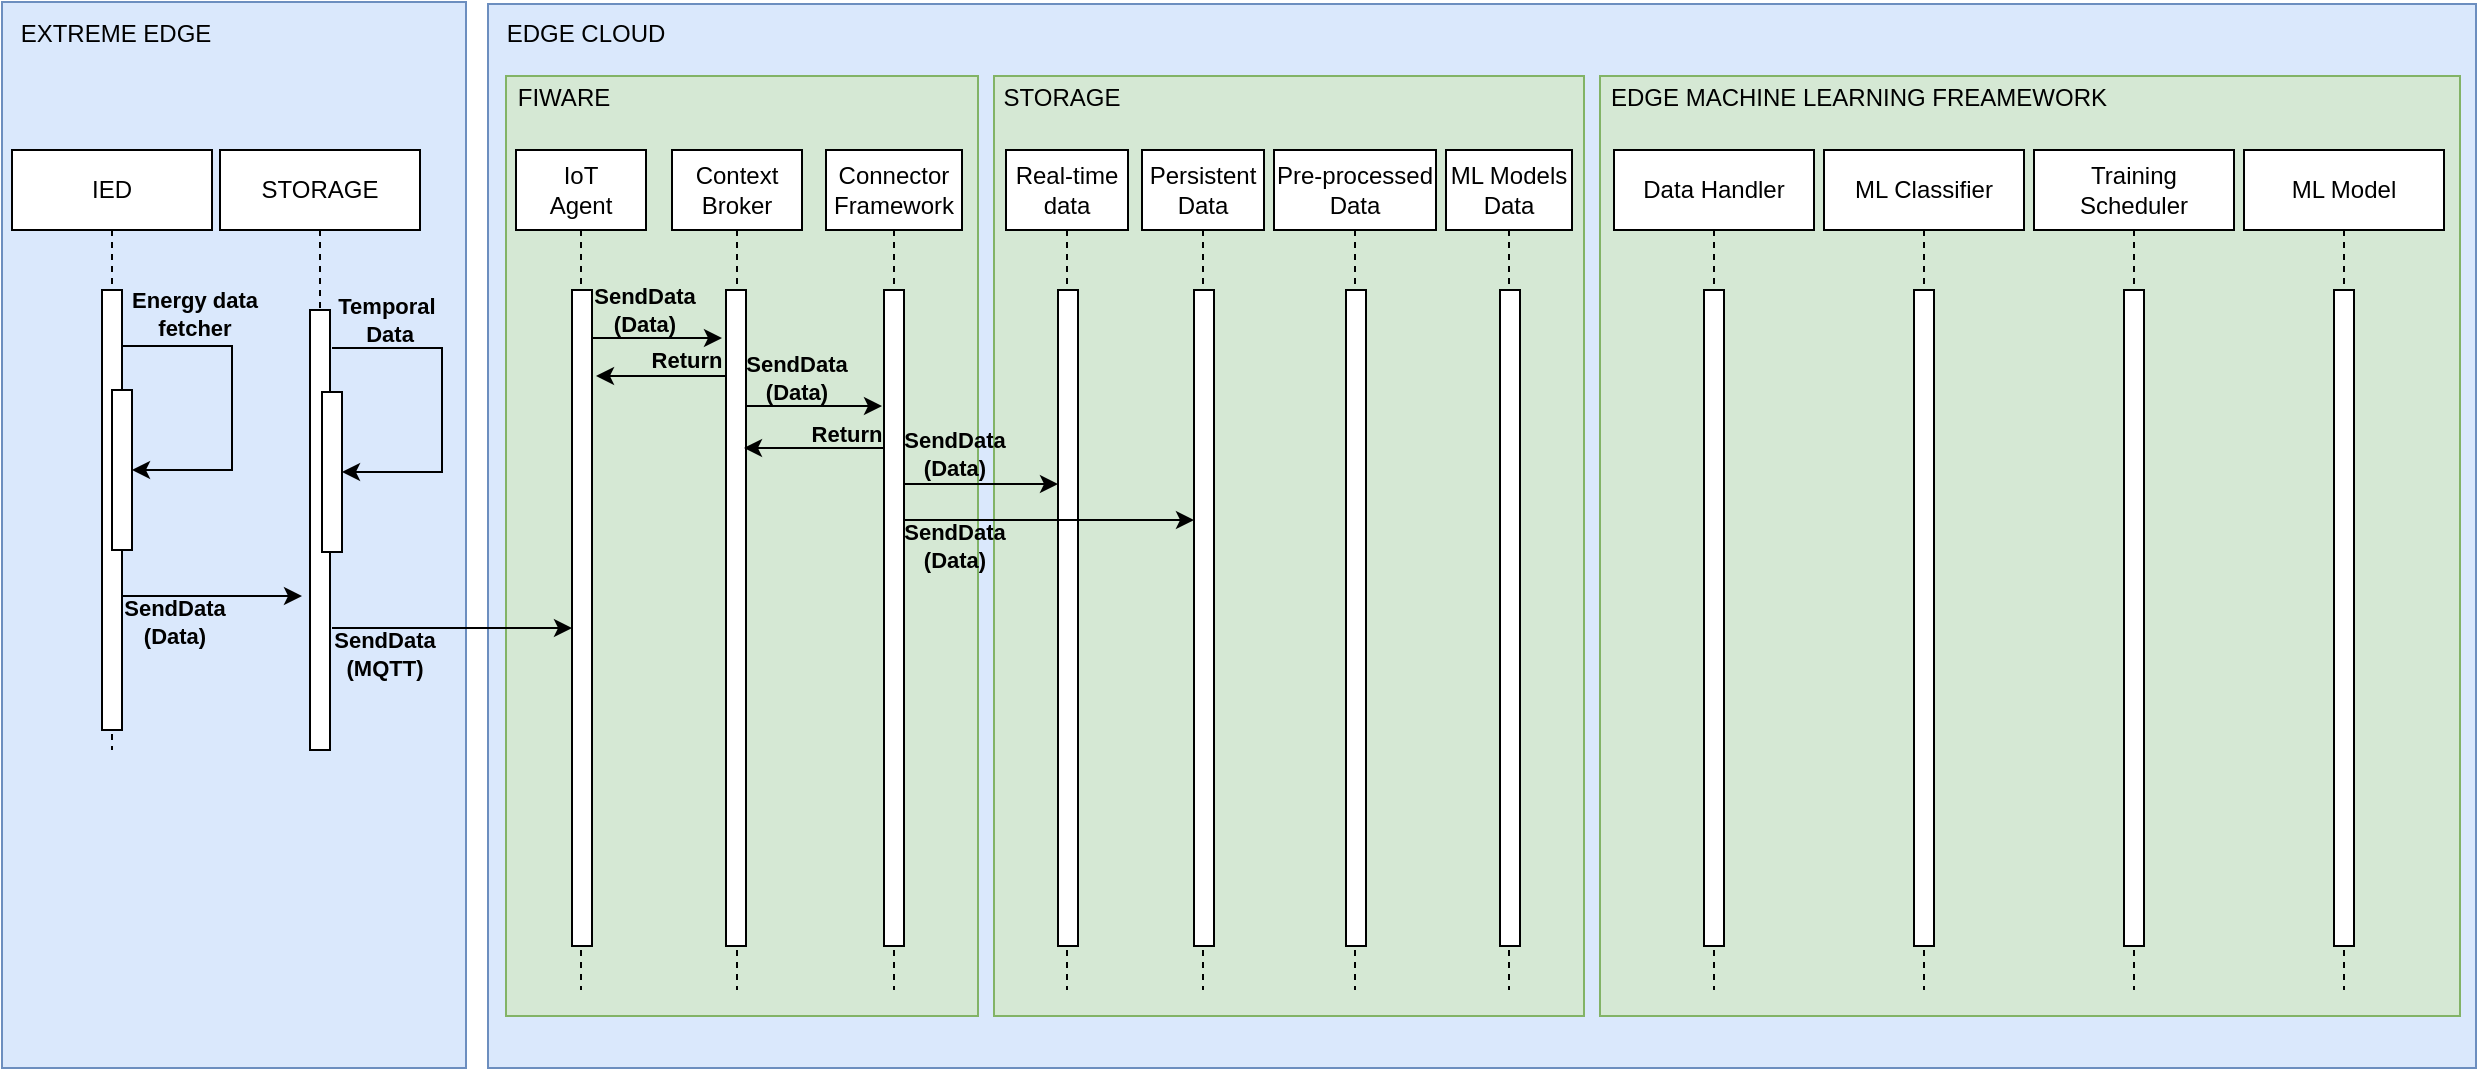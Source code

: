 <mxfile version="22.0.4" type="github">
  <diagram name="Page-1" id="2YBvvXClWsGukQMizWep">
    <mxGraphModel dx="1434" dy="782" grid="0" gridSize="10" guides="1" tooltips="1" connect="1" arrows="1" fold="1" page="1" pageScale="1" pageWidth="850" pageHeight="1100" math="0" shadow="0">
      <root>
        <mxCell id="0" />
        <mxCell id="1" parent="0" />
        <mxCell id="wYqC01yqO8IkILVtn08k-20" value="" style="rounded=0;whiteSpace=wrap;html=1;fillColor=#dae8fc;strokeColor=#6c8ebf;" parent="1" vertex="1">
          <mxGeometry x="16" y="30" width="232" height="533" as="geometry" />
        </mxCell>
        <mxCell id="aM9ryv3xv72pqoxQDRHE-1" value="IED" style="shape=umlLifeline;perimeter=lifelinePerimeter;whiteSpace=wrap;html=1;container=0;dropTarget=0;collapsible=0;recursiveResize=0;outlineConnect=0;portConstraint=eastwest;newEdgeStyle={&quot;edgeStyle&quot;:&quot;elbowEdgeStyle&quot;,&quot;elbow&quot;:&quot;vertical&quot;,&quot;curved&quot;:0,&quot;rounded&quot;:0};" parent="1" vertex="1">
          <mxGeometry x="21" y="104" width="100" height="300" as="geometry" />
        </mxCell>
        <mxCell id="aM9ryv3xv72pqoxQDRHE-2" value="" style="html=1;points=[];perimeter=orthogonalPerimeter;outlineConnect=0;targetShapes=umlLifeline;portConstraint=eastwest;newEdgeStyle={&quot;edgeStyle&quot;:&quot;elbowEdgeStyle&quot;,&quot;elbow&quot;:&quot;vertical&quot;,&quot;curved&quot;:0,&quot;rounded&quot;:0};" parent="aM9ryv3xv72pqoxQDRHE-1" vertex="1">
          <mxGeometry x="45" y="70" width="10" height="220" as="geometry" />
        </mxCell>
        <mxCell id="aM9ryv3xv72pqoxQDRHE-4" value="" style="html=1;points=[];perimeter=orthogonalPerimeter;outlineConnect=0;targetShapes=umlLifeline;portConstraint=eastwest;newEdgeStyle={&quot;edgeStyle&quot;:&quot;elbowEdgeStyle&quot;,&quot;elbow&quot;:&quot;vertical&quot;,&quot;curved&quot;:0,&quot;rounded&quot;:0};" parent="aM9ryv3xv72pqoxQDRHE-1" vertex="1">
          <mxGeometry x="50" y="120" width="10" height="80" as="geometry" />
        </mxCell>
        <mxCell id="wYqC01yqO8IkILVtn08k-11" value="" style="endArrow=classic;html=1;rounded=0;" parent="aM9ryv3xv72pqoxQDRHE-1" source="aM9ryv3xv72pqoxQDRHE-2" target="aM9ryv3xv72pqoxQDRHE-4" edge="1">
          <mxGeometry width="50" height="50" relative="1" as="geometry">
            <mxPoint x="345" y="226" as="sourcePoint" />
            <mxPoint x="395" y="176" as="targetPoint" />
            <Array as="points">
              <mxPoint x="110" y="98" />
              <mxPoint x="110" y="160" />
            </Array>
          </mxGeometry>
        </mxCell>
        <mxCell id="wYqC01yqO8IkILVtn08k-12" value="Energy data&lt;br&gt;fetcher" style="edgeLabel;html=1;align=center;verticalAlign=middle;resizable=0;points=[];fontStyle=1;labelBackgroundColor=none;" parent="wYqC01yqO8IkILVtn08k-11" vertex="1" connectable="0">
          <mxGeometry x="-0.497" y="1" relative="1" as="geometry">
            <mxPoint x="-6" y="-15" as="offset" />
          </mxGeometry>
        </mxCell>
        <mxCell id="aM9ryv3xv72pqoxQDRHE-5" value="STORAGE" style="shape=umlLifeline;perimeter=lifelinePerimeter;whiteSpace=wrap;html=1;container=0;dropTarget=0;collapsible=0;recursiveResize=0;outlineConnect=0;portConstraint=eastwest;newEdgeStyle={&quot;edgeStyle&quot;:&quot;elbowEdgeStyle&quot;,&quot;elbow&quot;:&quot;vertical&quot;,&quot;curved&quot;:0,&quot;rounded&quot;:0};" parent="1" vertex="1">
          <mxGeometry x="125" y="104" width="100" height="300" as="geometry" />
        </mxCell>
        <mxCell id="aM9ryv3xv72pqoxQDRHE-6" value="" style="html=1;points=[];perimeter=orthogonalPerimeter;outlineConnect=0;targetShapes=umlLifeline;portConstraint=eastwest;newEdgeStyle={&quot;edgeStyle&quot;:&quot;elbowEdgeStyle&quot;,&quot;elbow&quot;:&quot;vertical&quot;,&quot;curved&quot;:0,&quot;rounded&quot;:0};" parent="aM9ryv3xv72pqoxQDRHE-5" vertex="1">
          <mxGeometry x="45" y="80" width="10" height="220" as="geometry" />
        </mxCell>
        <mxCell id="wYqC01yqO8IkILVtn08k-6" value="EXTREME EDGE" style="text;html=1;strokeColor=none;fillColor=none;align=center;verticalAlign=middle;whiteSpace=wrap;rounded=0;" parent="1" vertex="1">
          <mxGeometry x="16" y="31" width="114" height="30" as="geometry" />
        </mxCell>
        <mxCell id="wYqC01yqO8IkILVtn08k-14" value="" style="endArrow=classic;html=1;rounded=0;" parent="1" edge="1">
          <mxGeometry width="50" height="50" relative="1" as="geometry">
            <mxPoint x="76" y="327" as="sourcePoint" />
            <mxPoint x="166" y="327" as="targetPoint" />
          </mxGeometry>
        </mxCell>
        <mxCell id="wYqC01yqO8IkILVtn08k-15" value="SendData&lt;br&gt;(Data)" style="edgeLabel;html=1;align=center;verticalAlign=middle;resizable=0;points=[];labelBackgroundColor=none;fontStyle=1" parent="wYqC01yqO8IkILVtn08k-14" vertex="1" connectable="0">
          <mxGeometry x="0.224" y="1" relative="1" as="geometry">
            <mxPoint x="-29" y="14" as="offset" />
          </mxGeometry>
        </mxCell>
        <mxCell id="wYqC01yqO8IkILVtn08k-16" value="" style="html=1;points=[];perimeter=orthogonalPerimeter;outlineConnect=0;targetShapes=umlLifeline;portConstraint=eastwest;newEdgeStyle={&quot;edgeStyle&quot;:&quot;elbowEdgeStyle&quot;,&quot;elbow&quot;:&quot;vertical&quot;,&quot;curved&quot;:0,&quot;rounded&quot;:0};" parent="1" vertex="1">
          <mxGeometry x="176" y="225" width="10" height="80" as="geometry" />
        </mxCell>
        <mxCell id="wYqC01yqO8IkILVtn08k-17" value="" style="endArrow=classic;html=1;rounded=0;" parent="1" target="wYqC01yqO8IkILVtn08k-16" edge="1">
          <mxGeometry width="50" height="50" relative="1" as="geometry">
            <mxPoint x="181" y="203" as="sourcePoint" />
            <mxPoint x="521" y="281" as="targetPoint" />
            <Array as="points">
              <mxPoint x="236" y="203" />
              <mxPoint x="236" y="265" />
            </Array>
          </mxGeometry>
        </mxCell>
        <mxCell id="wYqC01yqO8IkILVtn08k-18" value="Temporal&lt;br&gt;&amp;nbsp;Data" style="edgeLabel;html=1;align=center;verticalAlign=middle;resizable=0;points=[];labelBackgroundColor=none;fontStyle=1" parent="wYqC01yqO8IkILVtn08k-17" vertex="1" connectable="0">
          <mxGeometry x="-0.497" y="1" relative="1" as="geometry">
            <mxPoint x="-15" y="-13" as="offset" />
          </mxGeometry>
        </mxCell>
        <mxCell id="wYqC01yqO8IkILVtn08k-21" value="" style="rounded=0;whiteSpace=wrap;html=1;fillColor=#dae8fc;strokeColor=#6c8ebf;" parent="1" vertex="1">
          <mxGeometry x="259" y="31" width="994" height="532" as="geometry" />
        </mxCell>
        <mxCell id="wYqC01yqO8IkILVtn08k-22" value="EDGE CLOUD" style="text;html=1;strokeColor=none;fillColor=none;align=center;verticalAlign=middle;whiteSpace=wrap;rounded=0;" parent="1" vertex="1">
          <mxGeometry x="251" y="31" width="114" height="30" as="geometry" />
        </mxCell>
        <mxCell id="wYqC01yqO8IkILVtn08k-23" value="" style="rounded=0;whiteSpace=wrap;html=1;fillColor=#d5e8d4;strokeColor=#82b366;" parent="1" vertex="1">
          <mxGeometry x="268" y="67" width="236" height="470" as="geometry" />
        </mxCell>
        <mxCell id="wYqC01yqO8IkILVtn08k-24" value="FIWARE" style="text;html=1;strokeColor=none;fillColor=none;align=center;verticalAlign=middle;whiteSpace=wrap;rounded=0;" parent="1" vertex="1">
          <mxGeometry x="240" y="63" width="114" height="30" as="geometry" />
        </mxCell>
        <mxCell id="wYqC01yqO8IkILVtn08k-38" value="IoT &lt;br&gt;Agent" style="shape=umlLifeline;perimeter=lifelinePerimeter;whiteSpace=wrap;html=1;container=0;dropTarget=0;collapsible=0;recursiveResize=0;outlineConnect=0;portConstraint=eastwest;newEdgeStyle={&quot;edgeStyle&quot;:&quot;elbowEdgeStyle&quot;,&quot;elbow&quot;:&quot;vertical&quot;,&quot;curved&quot;:0,&quot;rounded&quot;:0};" parent="1" vertex="1">
          <mxGeometry x="273" y="104" width="65" height="420" as="geometry" />
        </mxCell>
        <mxCell id="wYqC01yqO8IkILVtn08k-39" value="" style="html=1;points=[];perimeter=orthogonalPerimeter;outlineConnect=0;targetShapes=umlLifeline;portConstraint=eastwest;newEdgeStyle={&quot;edgeStyle&quot;:&quot;elbowEdgeStyle&quot;,&quot;elbow&quot;:&quot;vertical&quot;,&quot;curved&quot;:0,&quot;rounded&quot;:0};" parent="wYqC01yqO8IkILVtn08k-38" vertex="1">
          <mxGeometry x="28" y="70" width="10" height="328" as="geometry" />
        </mxCell>
        <mxCell id="wYqC01yqO8IkILVtn08k-43" value="Context&lt;br&gt;Broker" style="shape=umlLifeline;perimeter=lifelinePerimeter;whiteSpace=wrap;html=1;container=0;dropTarget=0;collapsible=0;recursiveResize=0;outlineConnect=0;portConstraint=eastwest;newEdgeStyle={&quot;edgeStyle&quot;:&quot;elbowEdgeStyle&quot;,&quot;elbow&quot;:&quot;vertical&quot;,&quot;curved&quot;:0,&quot;rounded&quot;:0};" parent="1" vertex="1">
          <mxGeometry x="351" y="104" width="65" height="420" as="geometry" />
        </mxCell>
        <mxCell id="wYqC01yqO8IkILVtn08k-44" value="" style="html=1;points=[];perimeter=orthogonalPerimeter;outlineConnect=0;targetShapes=umlLifeline;portConstraint=eastwest;newEdgeStyle={&quot;edgeStyle&quot;:&quot;elbowEdgeStyle&quot;,&quot;elbow&quot;:&quot;vertical&quot;,&quot;curved&quot;:0,&quot;rounded&quot;:0};" parent="wYqC01yqO8IkILVtn08k-43" vertex="1">
          <mxGeometry x="27" y="70" width="10" height="328" as="geometry" />
        </mxCell>
        <mxCell id="wYqC01yqO8IkILVtn08k-45" value="Connector&lt;br&gt;Framework" style="shape=umlLifeline;perimeter=lifelinePerimeter;whiteSpace=wrap;html=1;container=0;dropTarget=0;collapsible=0;recursiveResize=0;outlineConnect=0;portConstraint=eastwest;newEdgeStyle={&quot;edgeStyle&quot;:&quot;elbowEdgeStyle&quot;,&quot;elbow&quot;:&quot;vertical&quot;,&quot;curved&quot;:0,&quot;rounded&quot;:0};" parent="1" vertex="1">
          <mxGeometry x="428" y="104" width="68" height="420" as="geometry" />
        </mxCell>
        <mxCell id="wYqC01yqO8IkILVtn08k-46" value="" style="html=1;points=[];perimeter=orthogonalPerimeter;outlineConnect=0;targetShapes=umlLifeline;portConstraint=eastwest;newEdgeStyle={&quot;edgeStyle&quot;:&quot;elbowEdgeStyle&quot;,&quot;elbow&quot;:&quot;vertical&quot;,&quot;curved&quot;:0,&quot;rounded&quot;:0};" parent="wYqC01yqO8IkILVtn08k-45" vertex="1">
          <mxGeometry x="29" y="70" width="10" height="328" as="geometry" />
        </mxCell>
        <mxCell id="wYqC01yqO8IkILVtn08k-47" value="" style="endArrow=classic;html=1;rounded=0;" parent="1" edge="1" target="wYqC01yqO8IkILVtn08k-39">
          <mxGeometry width="50" height="50" relative="1" as="geometry">
            <mxPoint x="181" y="343" as="sourcePoint" />
            <mxPoint x="297" y="343" as="targetPoint" />
          </mxGeometry>
        </mxCell>
        <mxCell id="wYqC01yqO8IkILVtn08k-48" value="SendData &lt;br&gt;(MQTT)" style="edgeLabel;html=1;align=center;verticalAlign=middle;resizable=0;points=[];labelBackgroundColor=none;fontStyle=1" parent="wYqC01yqO8IkILVtn08k-47" vertex="1" connectable="0">
          <mxGeometry x="-0.362" y="3" relative="1" as="geometry">
            <mxPoint x="-13" y="16" as="offset" />
          </mxGeometry>
        </mxCell>
        <mxCell id="wYqC01yqO8IkILVtn08k-49" value="" style="endArrow=classic;html=1;rounded=0;" parent="1" edge="1">
          <mxGeometry width="50" height="50" relative="1" as="geometry">
            <mxPoint x="311" y="198" as="sourcePoint" />
            <mxPoint x="376" y="198" as="targetPoint" />
          </mxGeometry>
        </mxCell>
        <mxCell id="wYqC01yqO8IkILVtn08k-50" value="SendData &lt;br&gt;(Data)" style="edgeLabel;html=1;align=center;verticalAlign=middle;resizable=0;points=[];fontStyle=1;labelBackgroundColor=none;" parent="wYqC01yqO8IkILVtn08k-49" vertex="1" connectable="0">
          <mxGeometry x="0.411" relative="1" as="geometry">
            <mxPoint x="-20" y="-14" as="offset" />
          </mxGeometry>
        </mxCell>
        <mxCell id="wYqC01yqO8IkILVtn08k-53" value="" style="endArrow=classic;html=1;rounded=0;" parent="1" edge="1" source="wYqC01yqO8IkILVtn08k-44">
          <mxGeometry width="50" height="50" relative="1" as="geometry">
            <mxPoint x="368" y="217" as="sourcePoint" />
            <mxPoint x="313" y="217" as="targetPoint" />
          </mxGeometry>
        </mxCell>
        <mxCell id="wYqC01yqO8IkILVtn08k-54" value="Return" style="edgeLabel;html=1;align=center;verticalAlign=middle;resizable=0;points=[];fontStyle=1;labelBackgroundColor=none;" parent="wYqC01yqO8IkILVtn08k-53" vertex="1" connectable="0">
          <mxGeometry x="0.418" relative="1" as="geometry">
            <mxPoint x="26" y="-8" as="offset" />
          </mxGeometry>
        </mxCell>
        <mxCell id="wYqC01yqO8IkILVtn08k-63" value="" style="endArrow=classic;html=1;rounded=0;" parent="1" edge="1">
          <mxGeometry width="50" height="50" relative="1" as="geometry">
            <mxPoint x="388" y="232" as="sourcePoint" />
            <mxPoint x="456" y="232" as="targetPoint" />
          </mxGeometry>
        </mxCell>
        <mxCell id="wYqC01yqO8IkILVtn08k-64" value="SendData&lt;br&gt;(Data)" style="edgeLabel;html=1;align=center;verticalAlign=middle;resizable=0;points=[];fontStyle=1;labelBackgroundColor=none;" parent="wYqC01yqO8IkILVtn08k-63" vertex="1" connectable="0">
          <mxGeometry x="0.411" relative="1" as="geometry">
            <mxPoint x="-23" y="-14" as="offset" />
          </mxGeometry>
        </mxCell>
        <mxCell id="wYqC01yqO8IkILVtn08k-65" value="" style="endArrow=classic;html=1;rounded=0;" parent="1" edge="1" source="wYqC01yqO8IkILVtn08k-46">
          <mxGeometry width="50" height="50" relative="1" as="geometry">
            <mxPoint x="428" y="253" as="sourcePoint" />
            <mxPoint x="387" y="253" as="targetPoint" />
          </mxGeometry>
        </mxCell>
        <mxCell id="wYqC01yqO8IkILVtn08k-66" value="Return" style="edgeLabel;html=1;align=center;verticalAlign=middle;resizable=0;points=[];fontStyle=1;labelBackgroundColor=none;" parent="wYqC01yqO8IkILVtn08k-65" vertex="1" connectable="0">
          <mxGeometry x="0.418" relative="1" as="geometry">
            <mxPoint x="30" y="-7" as="offset" />
          </mxGeometry>
        </mxCell>
        <mxCell id="F5BZmyKX_Wi338pLS6cy-1" value="" style="rounded=0;whiteSpace=wrap;html=1;fillColor=#d5e8d4;strokeColor=#82b366;" vertex="1" parent="1">
          <mxGeometry x="512" y="67" width="295" height="470" as="geometry" />
        </mxCell>
        <mxCell id="F5BZmyKX_Wi338pLS6cy-2" value="Real-time&lt;br&gt;data" style="shape=umlLifeline;perimeter=lifelinePerimeter;whiteSpace=wrap;html=1;container=0;dropTarget=0;collapsible=0;recursiveResize=0;outlineConnect=0;portConstraint=eastwest;newEdgeStyle={&quot;edgeStyle&quot;:&quot;elbowEdgeStyle&quot;,&quot;elbow&quot;:&quot;vertical&quot;,&quot;curved&quot;:0,&quot;rounded&quot;:0};" vertex="1" parent="1">
          <mxGeometry x="518" y="104" width="61" height="420" as="geometry" />
        </mxCell>
        <mxCell id="F5BZmyKX_Wi338pLS6cy-3" value="" style="html=1;points=[];perimeter=orthogonalPerimeter;outlineConnect=0;targetShapes=umlLifeline;portConstraint=eastwest;newEdgeStyle={&quot;edgeStyle&quot;:&quot;elbowEdgeStyle&quot;,&quot;elbow&quot;:&quot;vertical&quot;,&quot;curved&quot;:0,&quot;rounded&quot;:0};" vertex="1" parent="F5BZmyKX_Wi338pLS6cy-2">
          <mxGeometry x="26" y="70" width="10" height="328" as="geometry" />
        </mxCell>
        <mxCell id="F5BZmyKX_Wi338pLS6cy-4" value="Persistent&lt;br&gt;Data" style="shape=umlLifeline;perimeter=lifelinePerimeter;whiteSpace=wrap;html=1;container=0;dropTarget=0;collapsible=0;recursiveResize=0;outlineConnect=0;portConstraint=eastwest;newEdgeStyle={&quot;edgeStyle&quot;:&quot;elbowEdgeStyle&quot;,&quot;elbow&quot;:&quot;vertical&quot;,&quot;curved&quot;:0,&quot;rounded&quot;:0};" vertex="1" parent="1">
          <mxGeometry x="586" y="104" width="61" height="420" as="geometry" />
        </mxCell>
        <mxCell id="F5BZmyKX_Wi338pLS6cy-5" value="" style="html=1;points=[];perimeter=orthogonalPerimeter;outlineConnect=0;targetShapes=umlLifeline;portConstraint=eastwest;newEdgeStyle={&quot;edgeStyle&quot;:&quot;elbowEdgeStyle&quot;,&quot;elbow&quot;:&quot;vertical&quot;,&quot;curved&quot;:0,&quot;rounded&quot;:0};" vertex="1" parent="F5BZmyKX_Wi338pLS6cy-4">
          <mxGeometry x="26" y="70" width="10" height="328" as="geometry" />
        </mxCell>
        <mxCell id="F5BZmyKX_Wi338pLS6cy-6" value="Pre-processed&lt;br&gt;Data" style="shape=umlLifeline;perimeter=lifelinePerimeter;whiteSpace=wrap;html=1;container=0;dropTarget=0;collapsible=0;recursiveResize=0;outlineConnect=0;portConstraint=eastwest;newEdgeStyle={&quot;edgeStyle&quot;:&quot;elbowEdgeStyle&quot;,&quot;elbow&quot;:&quot;vertical&quot;,&quot;curved&quot;:0,&quot;rounded&quot;:0};" vertex="1" parent="1">
          <mxGeometry x="652" y="104" width="81" height="420" as="geometry" />
        </mxCell>
        <mxCell id="F5BZmyKX_Wi338pLS6cy-7" value="" style="html=1;points=[];perimeter=orthogonalPerimeter;outlineConnect=0;targetShapes=umlLifeline;portConstraint=eastwest;newEdgeStyle={&quot;edgeStyle&quot;:&quot;elbowEdgeStyle&quot;,&quot;elbow&quot;:&quot;vertical&quot;,&quot;curved&quot;:0,&quot;rounded&quot;:0};" vertex="1" parent="F5BZmyKX_Wi338pLS6cy-6">
          <mxGeometry x="36" y="70" width="10" height="328" as="geometry" />
        </mxCell>
        <mxCell id="F5BZmyKX_Wi338pLS6cy-8" value="ML Models &lt;br&gt;Data" style="shape=umlLifeline;perimeter=lifelinePerimeter;whiteSpace=wrap;html=1;container=0;dropTarget=0;collapsible=0;recursiveResize=0;outlineConnect=0;portConstraint=eastwest;newEdgeStyle={&quot;edgeStyle&quot;:&quot;elbowEdgeStyle&quot;,&quot;elbow&quot;:&quot;vertical&quot;,&quot;curved&quot;:0,&quot;rounded&quot;:0};" vertex="1" parent="1">
          <mxGeometry x="738" y="104" width="63" height="420" as="geometry" />
        </mxCell>
        <mxCell id="F5BZmyKX_Wi338pLS6cy-9" value="" style="html=1;points=[];perimeter=orthogonalPerimeter;outlineConnect=0;targetShapes=umlLifeline;portConstraint=eastwest;newEdgeStyle={&quot;edgeStyle&quot;:&quot;elbowEdgeStyle&quot;,&quot;elbow&quot;:&quot;vertical&quot;,&quot;curved&quot;:0,&quot;rounded&quot;:0};" vertex="1" parent="F5BZmyKX_Wi338pLS6cy-8">
          <mxGeometry x="27" y="70" width="10" height="328" as="geometry" />
        </mxCell>
        <mxCell id="F5BZmyKX_Wi338pLS6cy-10" value="STORAGE" style="text;html=1;strokeColor=none;fillColor=none;align=center;verticalAlign=middle;whiteSpace=wrap;rounded=0;" vertex="1" parent="1">
          <mxGeometry x="489" y="63" width="114" height="30" as="geometry" />
        </mxCell>
        <mxCell id="F5BZmyKX_Wi338pLS6cy-11" value="" style="endArrow=classic;html=1;rounded=0;" edge="1" parent="1" target="F5BZmyKX_Wi338pLS6cy-3">
          <mxGeometry width="50" height="50" relative="1" as="geometry">
            <mxPoint x="467" y="271" as="sourcePoint" />
            <mxPoint x="540" y="271" as="targetPoint" />
          </mxGeometry>
        </mxCell>
        <mxCell id="F5BZmyKX_Wi338pLS6cy-12" value="SendData&lt;br&gt;(Data)" style="edgeLabel;html=1;align=center;verticalAlign=middle;resizable=0;points=[];labelBackgroundColor=none;fontStyle=1" vertex="1" connectable="0" parent="F5BZmyKX_Wi338pLS6cy-11">
          <mxGeometry x="0.224" y="1" relative="1" as="geometry">
            <mxPoint x="-22" y="-14" as="offset" />
          </mxGeometry>
        </mxCell>
        <mxCell id="F5BZmyKX_Wi338pLS6cy-13" value="" style="endArrow=classic;html=1;rounded=0;" edge="1" parent="1" target="F5BZmyKX_Wi338pLS6cy-5">
          <mxGeometry width="50" height="50" relative="1" as="geometry">
            <mxPoint x="467" y="289" as="sourcePoint" />
            <mxPoint x="585" y="289" as="targetPoint" />
          </mxGeometry>
        </mxCell>
        <mxCell id="F5BZmyKX_Wi338pLS6cy-16" value="" style="rounded=0;whiteSpace=wrap;html=1;fillColor=#d5e8d4;strokeColor=#82b366;" vertex="1" parent="1">
          <mxGeometry x="815" y="67" width="430" height="470" as="geometry" />
        </mxCell>
        <mxCell id="F5BZmyKX_Wi338pLS6cy-17" value="Data Handler" style="shape=umlLifeline;perimeter=lifelinePerimeter;whiteSpace=wrap;html=1;container=0;dropTarget=0;collapsible=0;recursiveResize=0;outlineConnect=0;portConstraint=eastwest;newEdgeStyle={&quot;edgeStyle&quot;:&quot;elbowEdgeStyle&quot;,&quot;elbow&quot;:&quot;vertical&quot;,&quot;curved&quot;:0,&quot;rounded&quot;:0};" vertex="1" parent="1">
          <mxGeometry x="822" y="104" width="100" height="420" as="geometry" />
        </mxCell>
        <mxCell id="F5BZmyKX_Wi338pLS6cy-18" value="" style="html=1;points=[];perimeter=orthogonalPerimeter;outlineConnect=0;targetShapes=umlLifeline;portConstraint=eastwest;newEdgeStyle={&quot;edgeStyle&quot;:&quot;elbowEdgeStyle&quot;,&quot;elbow&quot;:&quot;vertical&quot;,&quot;curved&quot;:0,&quot;rounded&quot;:0};" vertex="1" parent="F5BZmyKX_Wi338pLS6cy-17">
          <mxGeometry x="45" y="70" width="10" height="328" as="geometry" />
        </mxCell>
        <mxCell id="F5BZmyKX_Wi338pLS6cy-19" value="ML Classifier" style="shape=umlLifeline;perimeter=lifelinePerimeter;whiteSpace=wrap;html=1;container=0;dropTarget=0;collapsible=0;recursiveResize=0;outlineConnect=0;portConstraint=eastwest;newEdgeStyle={&quot;edgeStyle&quot;:&quot;elbowEdgeStyle&quot;,&quot;elbow&quot;:&quot;vertical&quot;,&quot;curved&quot;:0,&quot;rounded&quot;:0};" vertex="1" parent="1">
          <mxGeometry x="927" y="104" width="100" height="420" as="geometry" />
        </mxCell>
        <mxCell id="F5BZmyKX_Wi338pLS6cy-20" value="" style="html=1;points=[];perimeter=orthogonalPerimeter;outlineConnect=0;targetShapes=umlLifeline;portConstraint=eastwest;newEdgeStyle={&quot;edgeStyle&quot;:&quot;elbowEdgeStyle&quot;,&quot;elbow&quot;:&quot;vertical&quot;,&quot;curved&quot;:0,&quot;rounded&quot;:0};" vertex="1" parent="F5BZmyKX_Wi338pLS6cy-19">
          <mxGeometry x="45" y="70" width="10" height="328" as="geometry" />
        </mxCell>
        <mxCell id="F5BZmyKX_Wi338pLS6cy-21" value="Training Scheduler" style="shape=umlLifeline;perimeter=lifelinePerimeter;whiteSpace=wrap;html=1;container=0;dropTarget=0;collapsible=0;recursiveResize=0;outlineConnect=0;portConstraint=eastwest;newEdgeStyle={&quot;edgeStyle&quot;:&quot;elbowEdgeStyle&quot;,&quot;elbow&quot;:&quot;vertical&quot;,&quot;curved&quot;:0,&quot;rounded&quot;:0};" vertex="1" parent="1">
          <mxGeometry x="1032" y="104" width="100" height="420" as="geometry" />
        </mxCell>
        <mxCell id="F5BZmyKX_Wi338pLS6cy-22" value="" style="html=1;points=[];perimeter=orthogonalPerimeter;outlineConnect=0;targetShapes=umlLifeline;portConstraint=eastwest;newEdgeStyle={&quot;edgeStyle&quot;:&quot;elbowEdgeStyle&quot;,&quot;elbow&quot;:&quot;vertical&quot;,&quot;curved&quot;:0,&quot;rounded&quot;:0};" vertex="1" parent="F5BZmyKX_Wi338pLS6cy-21">
          <mxGeometry x="45" y="70" width="10" height="328" as="geometry" />
        </mxCell>
        <mxCell id="F5BZmyKX_Wi338pLS6cy-23" value="ML Model" style="shape=umlLifeline;perimeter=lifelinePerimeter;whiteSpace=wrap;html=1;container=0;dropTarget=0;collapsible=0;recursiveResize=0;outlineConnect=0;portConstraint=eastwest;newEdgeStyle={&quot;edgeStyle&quot;:&quot;elbowEdgeStyle&quot;,&quot;elbow&quot;:&quot;vertical&quot;,&quot;curved&quot;:0,&quot;rounded&quot;:0};" vertex="1" parent="1">
          <mxGeometry x="1137" y="104" width="100" height="420" as="geometry" />
        </mxCell>
        <mxCell id="F5BZmyKX_Wi338pLS6cy-24" value="" style="html=1;points=[];perimeter=orthogonalPerimeter;outlineConnect=0;targetShapes=umlLifeline;portConstraint=eastwest;newEdgeStyle={&quot;edgeStyle&quot;:&quot;elbowEdgeStyle&quot;,&quot;elbow&quot;:&quot;vertical&quot;,&quot;curved&quot;:0,&quot;rounded&quot;:0};" vertex="1" parent="F5BZmyKX_Wi338pLS6cy-23">
          <mxGeometry x="45" y="70" width="10" height="328" as="geometry" />
        </mxCell>
        <mxCell id="F5BZmyKX_Wi338pLS6cy-25" value="EDGE MACHINE LEARNING FREAMEWORK" style="text;html=1;strokeColor=none;fillColor=none;align=center;verticalAlign=middle;whiteSpace=wrap;rounded=0;" vertex="1" parent="1">
          <mxGeometry x="804" y="63" width="281" height="30" as="geometry" />
        </mxCell>
        <mxCell id="F5BZmyKX_Wi338pLS6cy-32" value="SendData&lt;br&gt;(Data)" style="edgeLabel;html=1;align=center;verticalAlign=middle;resizable=0;points=[];labelBackgroundColor=none;fontStyle=1" vertex="1" connectable="0" parent="1">
          <mxGeometry x="492" y="302" as="geometry" />
        </mxCell>
      </root>
    </mxGraphModel>
  </diagram>
</mxfile>
